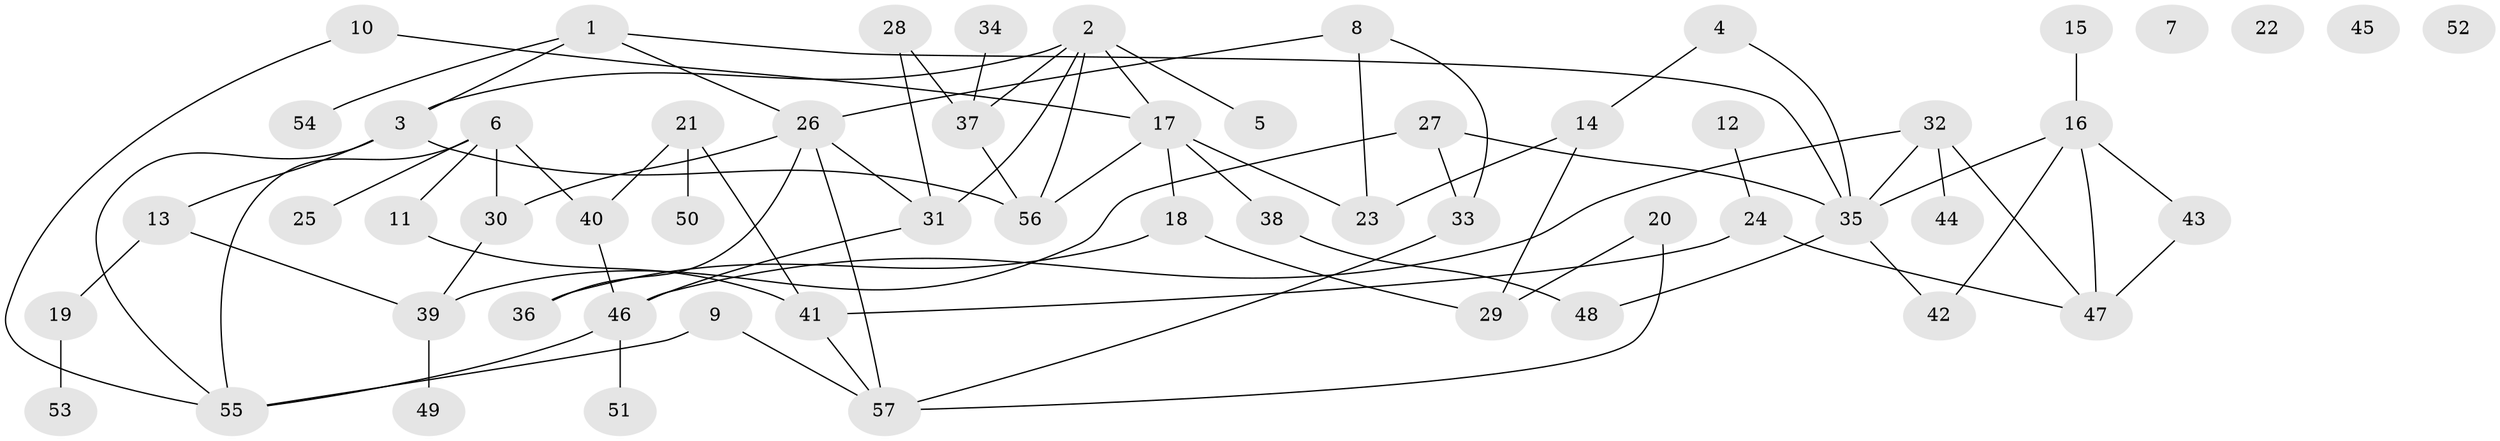 // coarse degree distribution, {7: 0.1282051282051282, 2: 0.23076923076923078, 1: 0.1794871794871795, 5: 0.07692307692307693, 0: 0.10256410256410256, 3: 0.1282051282051282, 4: 0.1282051282051282, 6: 0.02564102564102564}
// Generated by graph-tools (version 1.1) at 2025/23/03/03/25 07:23:26]
// undirected, 57 vertices, 79 edges
graph export_dot {
graph [start="1"]
  node [color=gray90,style=filled];
  1;
  2;
  3;
  4;
  5;
  6;
  7;
  8;
  9;
  10;
  11;
  12;
  13;
  14;
  15;
  16;
  17;
  18;
  19;
  20;
  21;
  22;
  23;
  24;
  25;
  26;
  27;
  28;
  29;
  30;
  31;
  32;
  33;
  34;
  35;
  36;
  37;
  38;
  39;
  40;
  41;
  42;
  43;
  44;
  45;
  46;
  47;
  48;
  49;
  50;
  51;
  52;
  53;
  54;
  55;
  56;
  57;
  1 -- 3;
  1 -- 26;
  1 -- 35;
  1 -- 54;
  2 -- 3;
  2 -- 5;
  2 -- 17;
  2 -- 31;
  2 -- 37;
  2 -- 56;
  3 -- 13;
  3 -- 55;
  3 -- 56;
  4 -- 14;
  4 -- 35;
  6 -- 11;
  6 -- 25;
  6 -- 30;
  6 -- 40;
  6 -- 55;
  8 -- 23;
  8 -- 26;
  8 -- 33;
  9 -- 55;
  9 -- 57;
  10 -- 17;
  10 -- 55;
  11 -- 41;
  12 -- 24;
  13 -- 19;
  13 -- 39;
  14 -- 23;
  14 -- 29;
  15 -- 16;
  16 -- 35;
  16 -- 42;
  16 -- 43;
  16 -- 47;
  17 -- 18;
  17 -- 23;
  17 -- 38;
  17 -- 56;
  18 -- 29;
  18 -- 36;
  19 -- 53;
  20 -- 29;
  20 -- 57;
  21 -- 40;
  21 -- 41;
  21 -- 50;
  24 -- 41;
  24 -- 47;
  26 -- 30;
  26 -- 31;
  26 -- 36;
  26 -- 57;
  27 -- 33;
  27 -- 35;
  27 -- 39;
  28 -- 31;
  28 -- 37;
  30 -- 39;
  31 -- 46;
  32 -- 35;
  32 -- 44;
  32 -- 46;
  32 -- 47;
  33 -- 57;
  34 -- 37;
  35 -- 42;
  35 -- 48;
  37 -- 56;
  38 -- 48;
  39 -- 49;
  40 -- 46;
  41 -- 57;
  43 -- 47;
  46 -- 51;
  46 -- 55;
}
